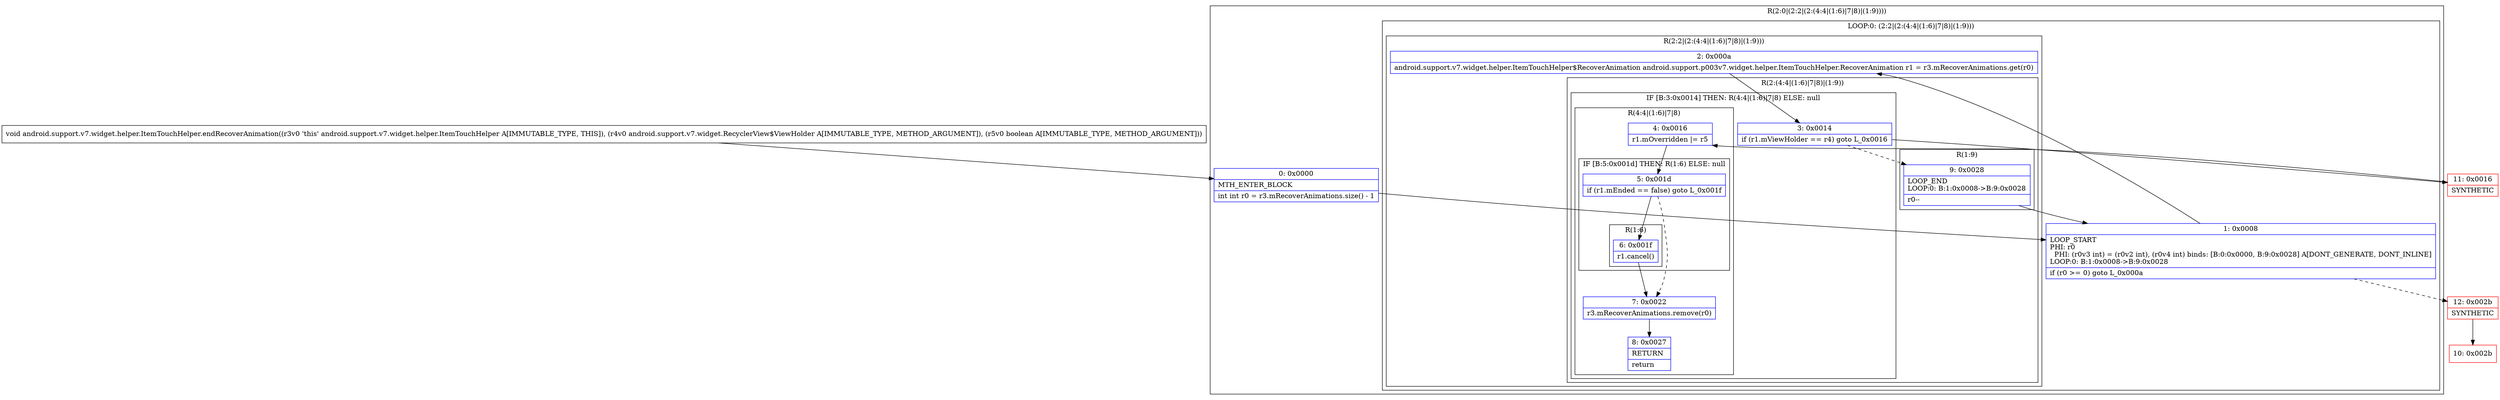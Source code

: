 digraph "CFG forandroid.support.v7.widget.helper.ItemTouchHelper.endRecoverAnimation(Landroid\/support\/v7\/widget\/RecyclerView$ViewHolder;Z)V" {
subgraph cluster_Region_1189324674 {
label = "R(2:0|(2:2|(2:(4:4|(1:6)|7|8)|(1:9))))";
node [shape=record,color=blue];
Node_0 [shape=record,label="{0\:\ 0x0000|MTH_ENTER_BLOCK\l|int int r0 = r3.mRecoverAnimations.size() \- 1\l}"];
subgraph cluster_LoopRegion_1582220925 {
label = "LOOP:0: (2:2|(2:(4:4|(1:6)|7|8)|(1:9)))";
node [shape=record,color=blue];
Node_1 [shape=record,label="{1\:\ 0x0008|LOOP_START\lPHI: r0 \l  PHI: (r0v3 int) = (r0v2 int), (r0v4 int) binds: [B:0:0x0000, B:9:0x0028] A[DONT_GENERATE, DONT_INLINE]\lLOOP:0: B:1:0x0008\-\>B:9:0x0028\l|if (r0 \>= 0) goto L_0x000a\l}"];
subgraph cluster_Region_1676206075 {
label = "R(2:2|(2:(4:4|(1:6)|7|8)|(1:9)))";
node [shape=record,color=blue];
Node_2 [shape=record,label="{2\:\ 0x000a|android.support.v7.widget.helper.ItemTouchHelper$RecoverAnimation android.support.p003v7.widget.helper.ItemTouchHelper.RecoverAnimation r1 = r3.mRecoverAnimations.get(r0)\l}"];
subgraph cluster_Region_624708429 {
label = "R(2:(4:4|(1:6)|7|8)|(1:9))";
node [shape=record,color=blue];
subgraph cluster_IfRegion_280625149 {
label = "IF [B:3:0x0014] THEN: R(4:4|(1:6)|7|8) ELSE: null";
node [shape=record,color=blue];
Node_3 [shape=record,label="{3\:\ 0x0014|if (r1.mViewHolder == r4) goto L_0x0016\l}"];
subgraph cluster_Region_955034547 {
label = "R(4:4|(1:6)|7|8)";
node [shape=record,color=blue];
Node_4 [shape=record,label="{4\:\ 0x0016|r1.mOverridden \|= r5\l}"];
subgraph cluster_IfRegion_1937236300 {
label = "IF [B:5:0x001d] THEN: R(1:6) ELSE: null";
node [shape=record,color=blue];
Node_5 [shape=record,label="{5\:\ 0x001d|if (r1.mEnded == false) goto L_0x001f\l}"];
subgraph cluster_Region_1455816670 {
label = "R(1:6)";
node [shape=record,color=blue];
Node_6 [shape=record,label="{6\:\ 0x001f|r1.cancel()\l}"];
}
}
Node_7 [shape=record,label="{7\:\ 0x0022|r3.mRecoverAnimations.remove(r0)\l}"];
Node_8 [shape=record,label="{8\:\ 0x0027|RETURN\l|return\l}"];
}
}
subgraph cluster_Region_1273301271 {
label = "R(1:9)";
node [shape=record,color=blue];
Node_9 [shape=record,label="{9\:\ 0x0028|LOOP_END\lLOOP:0: B:1:0x0008\-\>B:9:0x0028\l|r0\-\-\l}"];
}
}
}
}
}
Node_10 [shape=record,color=red,label="{10\:\ 0x002b}"];
Node_11 [shape=record,color=red,label="{11\:\ 0x0016|SYNTHETIC\l}"];
Node_12 [shape=record,color=red,label="{12\:\ 0x002b|SYNTHETIC\l}"];
MethodNode[shape=record,label="{void android.support.v7.widget.helper.ItemTouchHelper.endRecoverAnimation((r3v0 'this' android.support.v7.widget.helper.ItemTouchHelper A[IMMUTABLE_TYPE, THIS]), (r4v0 android.support.v7.widget.RecyclerView$ViewHolder A[IMMUTABLE_TYPE, METHOD_ARGUMENT]), (r5v0 boolean A[IMMUTABLE_TYPE, METHOD_ARGUMENT])) }"];
MethodNode -> Node_0;
Node_0 -> Node_1;
Node_1 -> Node_2;
Node_1 -> Node_12[style=dashed];
Node_2 -> Node_3;
Node_3 -> Node_9[style=dashed];
Node_3 -> Node_11;
Node_4 -> Node_5;
Node_5 -> Node_6;
Node_5 -> Node_7[style=dashed];
Node_6 -> Node_7;
Node_7 -> Node_8;
Node_9 -> Node_1;
Node_11 -> Node_4;
Node_12 -> Node_10;
}

